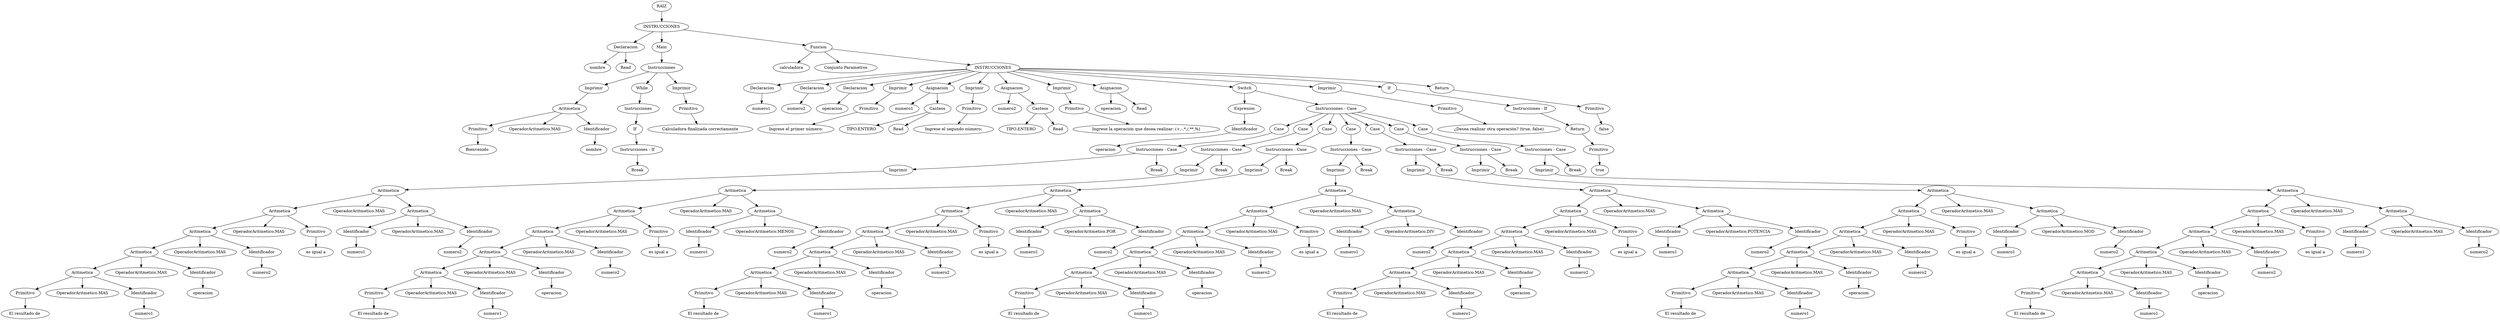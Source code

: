 digraph {
n0[label="RAIZ"];
n1[label="INSTRUCCIONES"];
n0->n1;
n2[label="Declaracion"];
n1->n2;
n3[label="nombre"];
n2->n3;
n4[label="Read"];
n2->n4;
n5[label="Main"];
n1->n5;
n6[label="Instrucciones"];
n5->n6;
n7[label="Imprimir"];
n6->n7;
n8[label="Aritmetica"];
n7->n8;
n9[label="Primitivo"];
n8->n9;
n10[label="Bienvenido "];
n9->n10;
n11[label="OperadorAritmetico.MAS"];
n8->n11;
n12[label="Identificador"];
n8->n12;
n13[label="nombre"];
n12->n13;
n14[label="While"];
n6->n14;
n15[label="Instrucciones"];
n14->n15;
n16[label="If"];
n15->n16;
n17[label="Instrucciones - If"];
n16->n17;
n18[label="Break"];
n17->n18;
n19[label="Imprimir"];
n6->n19;
n20[label="Primitivo"];
n19->n20;
n21[label="Calculadora finalizada correctamente"];
n20->n21;
n22[label="Funcion"];
n1->n22;
n23[label="calculadora"];
n22->n23;
n24[label="Conjunto Parametros"];
n22->n24;
n25[label="INSTRUCCIONES"];
n22->n25;
n26[label="Declaracion"];
n25->n26;
n27[label="numero1"];
n26->n27;
n28[label="Declaracion"];
n25->n28;
n29[label="numero2"];
n28->n29;
n30[label="Declaracion"];
n25->n30;
n31[label="operacion"];
n30->n31;
n32[label="Imprimir"];
n25->n32;
n33[label="Primitivo"];
n32->n33;
n34[label="Ingrese el primer número:
"];
n33->n34;
n35[label="Asignacion"];
n25->n35;
n36[label="numero1"];
n35->n36;
n37[label="Casteos"];
n35->n37;
n38[label="TIPO.ENTERO"];
n37->n38;
n39[label="Read"];
n37->n39;
n40[label="Imprimir"];
n25->n40;
n41[label="Primitivo"];
n40->n41;
n42[label="Ingrese el segundo número:
"];
n41->n42;
n43[label="Asignacion"];
n25->n43;
n44[label="numero2"];
n43->n44;
n45[label="Casteos"];
n43->n45;
n46[label="TIPO.ENTERO"];
n45->n46;
n47[label="Read"];
n45->n47;
n48[label="Imprimir"];
n25->n48;
n49[label="Primitivo"];
n48->n49;
n50[label="Ingrese la operación que desea realizar: (+,-,*,/,**,%)
"];
n49->n50;
n51[label="Asignacion"];
n25->n51;
n52[label="operacion"];
n51->n52;
n53[label="Read"];
n51->n53;
n54[label="Switch"];
n25->n54;
n55[label="Expresion"];
n54->n55;
n56[label="Identificador"];
n55->n56;
n57[label="operacion"];
n56->n57;
n58[label="Instrucciones - Case"];
n54->n58;
n59[label="Case"];
n58->n59;
n60[label="Instrucciones - Case"];
n59->n60;
n61[label="Imprimir"];
n60->n61;
n62[label="Aritmetica"];
n61->n62;
n63[label="Aritmetica"];
n62->n63;
n64[label="Aritmetica"];
n63->n64;
n65[label="Aritmetica"];
n64->n65;
n66[label="Aritmetica"];
n65->n66;
n67[label="Primitivo"];
n66->n67;
n68[label="El resultado de "];
n67->n68;
n69[label="OperadorAritmetico.MAS"];
n66->n69;
n70[label="Identificador"];
n66->n70;
n71[label="numero1"];
n70->n71;
n72[label="OperadorAritmetico.MAS"];
n65->n72;
n73[label="Identificador"];
n65->n73;
n74[label="operacion"];
n73->n74;
n75[label="OperadorAritmetico.MAS"];
n64->n75;
n76[label="Identificador"];
n64->n76;
n77[label="numero2"];
n76->n77;
n78[label="OperadorAritmetico.MAS"];
n63->n78;
n79[label="Primitivo"];
n63->n79;
n80[label=" es igual a "];
n79->n80;
n81[label="OperadorAritmetico.MAS"];
n62->n81;
n82[label="Aritmetica"];
n62->n82;
n83[label="Identificador"];
n82->n83;
n84[label="numero1"];
n83->n84;
n85[label="OperadorAritmetico.MAS"];
n82->n85;
n86[label="Identificador"];
n82->n86;
n87[label="numero2"];
n86->n87;
n88[label="Break"];
n60->n88;
n89[label="Case"];
n58->n89;
n90[label="Instrucciones - Case"];
n89->n90;
n91[label="Imprimir"];
n90->n91;
n92[label="Aritmetica"];
n91->n92;
n93[label="Aritmetica"];
n92->n93;
n94[label="Aritmetica"];
n93->n94;
n95[label="Aritmetica"];
n94->n95;
n96[label="Aritmetica"];
n95->n96;
n97[label="Primitivo"];
n96->n97;
n98[label="El resultado de "];
n97->n98;
n99[label="OperadorAritmetico.MAS"];
n96->n99;
n100[label="Identificador"];
n96->n100;
n101[label="numero1"];
n100->n101;
n102[label="OperadorAritmetico.MAS"];
n95->n102;
n103[label="Identificador"];
n95->n103;
n104[label="operacion"];
n103->n104;
n105[label="OperadorAritmetico.MAS"];
n94->n105;
n106[label="Identificador"];
n94->n106;
n107[label="numero2"];
n106->n107;
n108[label="OperadorAritmetico.MAS"];
n93->n108;
n109[label="Primitivo"];
n93->n109;
n110[label=" es igual a "];
n109->n110;
n111[label="OperadorAritmetico.MAS"];
n92->n111;
n112[label="Aritmetica"];
n92->n112;
n113[label="Identificador"];
n112->n113;
n114[label="numero1"];
n113->n114;
n115[label="OperadorAritmetico.MENOS"];
n112->n115;
n116[label="Identificador"];
n112->n116;
n117[label="numero2"];
n116->n117;
n118[label="Break"];
n90->n118;
n119[label="Case"];
n58->n119;
n120[label="Instrucciones - Case"];
n119->n120;
n121[label="Imprimir"];
n120->n121;
n122[label="Aritmetica"];
n121->n122;
n123[label="Aritmetica"];
n122->n123;
n124[label="Aritmetica"];
n123->n124;
n125[label="Aritmetica"];
n124->n125;
n126[label="Aritmetica"];
n125->n126;
n127[label="Primitivo"];
n126->n127;
n128[label="El resultado de "];
n127->n128;
n129[label="OperadorAritmetico.MAS"];
n126->n129;
n130[label="Identificador"];
n126->n130;
n131[label="numero1"];
n130->n131;
n132[label="OperadorAritmetico.MAS"];
n125->n132;
n133[label="Identificador"];
n125->n133;
n134[label="operacion"];
n133->n134;
n135[label="OperadorAritmetico.MAS"];
n124->n135;
n136[label="Identificador"];
n124->n136;
n137[label="numero2"];
n136->n137;
n138[label="OperadorAritmetico.MAS"];
n123->n138;
n139[label="Primitivo"];
n123->n139;
n140[label=" es igual a "];
n139->n140;
n141[label="OperadorAritmetico.MAS"];
n122->n141;
n142[label="Aritmetica"];
n122->n142;
n143[label="Identificador"];
n142->n143;
n144[label="numero1"];
n143->n144;
n145[label="OperadorAritmetico.POR"];
n142->n145;
n146[label="Identificador"];
n142->n146;
n147[label="numero2"];
n146->n147;
n148[label="Break"];
n120->n148;
n149[label="Case"];
n58->n149;
n150[label="Instrucciones - Case"];
n149->n150;
n151[label="Imprimir"];
n150->n151;
n152[label="Aritmetica"];
n151->n152;
n153[label="Aritmetica"];
n152->n153;
n154[label="Aritmetica"];
n153->n154;
n155[label="Aritmetica"];
n154->n155;
n156[label="Aritmetica"];
n155->n156;
n157[label="Primitivo"];
n156->n157;
n158[label="El resultado de "];
n157->n158;
n159[label="OperadorAritmetico.MAS"];
n156->n159;
n160[label="Identificador"];
n156->n160;
n161[label="numero1"];
n160->n161;
n162[label="OperadorAritmetico.MAS"];
n155->n162;
n163[label="Identificador"];
n155->n163;
n164[label="operacion"];
n163->n164;
n165[label="OperadorAritmetico.MAS"];
n154->n165;
n166[label="Identificador"];
n154->n166;
n167[label="numero2"];
n166->n167;
n168[label="OperadorAritmetico.MAS"];
n153->n168;
n169[label="Primitivo"];
n153->n169;
n170[label=" es igual a "];
n169->n170;
n171[label="OperadorAritmetico.MAS"];
n152->n171;
n172[label="Aritmetica"];
n152->n172;
n173[label="Identificador"];
n172->n173;
n174[label="numero1"];
n173->n174;
n175[label="OperadorAritmetico.DIV"];
n172->n175;
n176[label="Identificador"];
n172->n176;
n177[label="numero2"];
n176->n177;
n178[label="Break"];
n150->n178;
n179[label="Case"];
n58->n179;
n180[label="Instrucciones - Case"];
n179->n180;
n181[label="Imprimir"];
n180->n181;
n182[label="Aritmetica"];
n181->n182;
n183[label="Aritmetica"];
n182->n183;
n184[label="Aritmetica"];
n183->n184;
n185[label="Aritmetica"];
n184->n185;
n186[label="Aritmetica"];
n185->n186;
n187[label="Primitivo"];
n186->n187;
n188[label="El resultado de "];
n187->n188;
n189[label="OperadorAritmetico.MAS"];
n186->n189;
n190[label="Identificador"];
n186->n190;
n191[label="numero1"];
n190->n191;
n192[label="OperadorAritmetico.MAS"];
n185->n192;
n193[label="Identificador"];
n185->n193;
n194[label="operacion"];
n193->n194;
n195[label="OperadorAritmetico.MAS"];
n184->n195;
n196[label="Identificador"];
n184->n196;
n197[label="numero2"];
n196->n197;
n198[label="OperadorAritmetico.MAS"];
n183->n198;
n199[label="Primitivo"];
n183->n199;
n200[label=" es igual a "];
n199->n200;
n201[label="OperadorAritmetico.MAS"];
n182->n201;
n202[label="Aritmetica"];
n182->n202;
n203[label="Identificador"];
n202->n203;
n204[label="numero1"];
n203->n204;
n205[label="OperadorAritmetico.POTENCIA"];
n202->n205;
n206[label="Identificador"];
n202->n206;
n207[label="numero2"];
n206->n207;
n208[label="Break"];
n180->n208;
n209[label="Case"];
n58->n209;
n210[label="Instrucciones - Case"];
n209->n210;
n211[label="Imprimir"];
n210->n211;
n212[label="Aritmetica"];
n211->n212;
n213[label="Aritmetica"];
n212->n213;
n214[label="Aritmetica"];
n213->n214;
n215[label="Aritmetica"];
n214->n215;
n216[label="Aritmetica"];
n215->n216;
n217[label="Primitivo"];
n216->n217;
n218[label="El resultado de "];
n217->n218;
n219[label="OperadorAritmetico.MAS"];
n216->n219;
n220[label="Identificador"];
n216->n220;
n221[label="numero1"];
n220->n221;
n222[label="OperadorAritmetico.MAS"];
n215->n222;
n223[label="Identificador"];
n215->n223;
n224[label="operacion"];
n223->n224;
n225[label="OperadorAritmetico.MAS"];
n214->n225;
n226[label="Identificador"];
n214->n226;
n227[label="numero2"];
n226->n227;
n228[label="OperadorAritmetico.MAS"];
n213->n228;
n229[label="Primitivo"];
n213->n229;
n230[label=" es igual a "];
n229->n230;
n231[label="OperadorAritmetico.MAS"];
n212->n231;
n232[label="Aritmetica"];
n212->n232;
n233[label="Identificador"];
n232->n233;
n234[label="numero1"];
n233->n234;
n235[label="OperadorAritmetico.MOD"];
n232->n235;
n236[label="Identificador"];
n232->n236;
n237[label="numero2"];
n236->n237;
n238[label="Break"];
n210->n238;
n239[label="Case"];
n58->n239;
n240[label="Instrucciones - Case"];
n239->n240;
n241[label="Imprimir"];
n240->n241;
n242[label="Aritmetica"];
n241->n242;
n243[label="Aritmetica"];
n242->n243;
n244[label="Aritmetica"];
n243->n244;
n245[label="Aritmetica"];
n244->n245;
n246[label="Aritmetica"];
n245->n246;
n247[label="Primitivo"];
n246->n247;
n248[label="El resultado de "];
n247->n248;
n249[label="OperadorAritmetico.MAS"];
n246->n249;
n250[label="Identificador"];
n246->n250;
n251[label="numero1"];
n250->n251;
n252[label="OperadorAritmetico.MAS"];
n245->n252;
n253[label="Identificador"];
n245->n253;
n254[label="operacion"];
n253->n254;
n255[label="OperadorAritmetico.MAS"];
n244->n255;
n256[label="Identificador"];
n244->n256;
n257[label="numero2"];
n256->n257;
n258[label="OperadorAritmetico.MAS"];
n243->n258;
n259[label="Primitivo"];
n243->n259;
n260[label=" es igual a "];
n259->n260;
n261[label="OperadorAritmetico.MAS"];
n242->n261;
n262[label="Aritmetica"];
n242->n262;
n263[label="Identificador"];
n262->n263;
n264[label="numero1"];
n263->n264;
n265[label="OperadorAritmetico.MAS"];
n262->n265;
n266[label="Identificador"];
n262->n266;
n267[label="numero2"];
n266->n267;
n268[label="Break"];
n240->n268;
n269[label="Imprimir"];
n25->n269;
n270[label="Primitivo"];
n269->n270;
n271[label="¿Desea realizar otra operación? (true, false)
"];
n270->n271;
n272[label="If"];
n25->n272;
n273[label="Instrucciones - If"];
n272->n273;
n274[label="Return"];
n273->n274;
n275[label="Primitivo"];
n274->n275;
n276[label="true"];
n275->n276;
n277[label="Return"];
n25->n277;
n278[label="Primitivo"];
n277->n278;
n279[label="false"];
n278->n279;
}